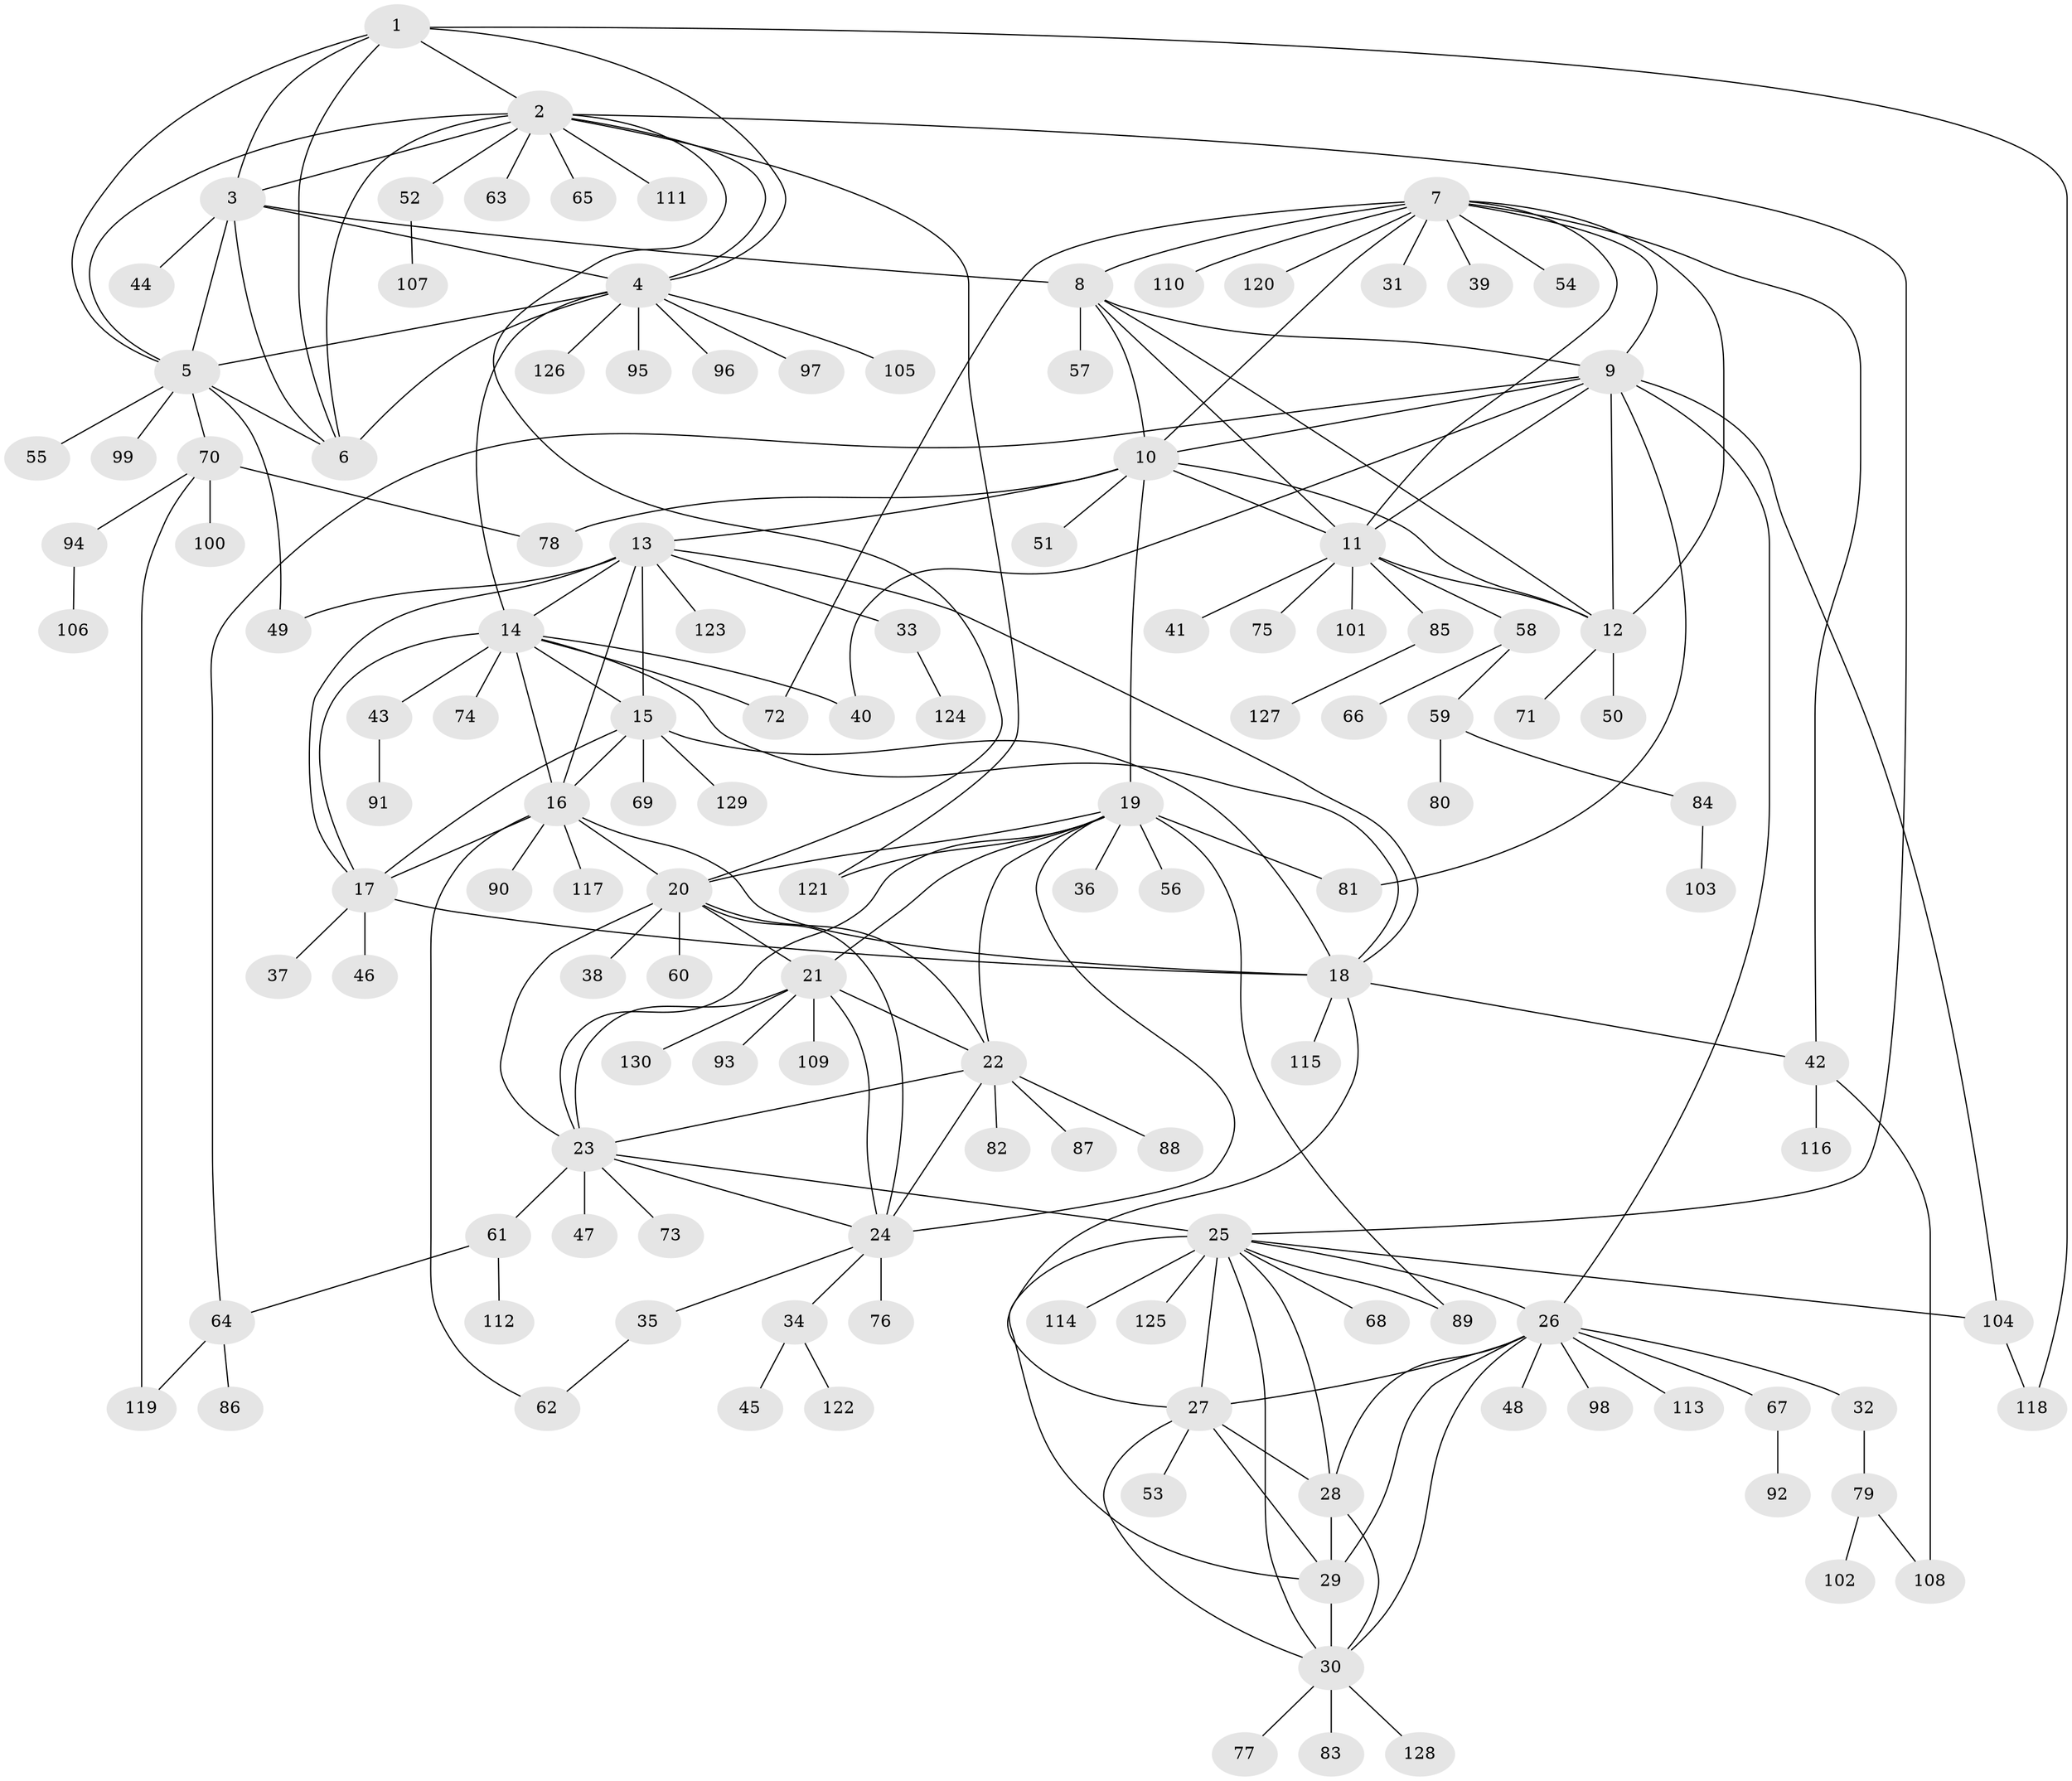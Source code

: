 // coarse degree distribution, {1: 0.8846153846153846, 5: 0.038461538461538464, 10: 0.019230769230769232, 17: 0.019230769230769232, 9: 0.019230769230769232, 16: 0.019230769230769232}
// Generated by graph-tools (version 1.1) at 2025/58/03/04/25 21:58:19]
// undirected, 130 vertices, 199 edges
graph export_dot {
graph [start="1"]
  node [color=gray90,style=filled];
  1;
  2;
  3;
  4;
  5;
  6;
  7;
  8;
  9;
  10;
  11;
  12;
  13;
  14;
  15;
  16;
  17;
  18;
  19;
  20;
  21;
  22;
  23;
  24;
  25;
  26;
  27;
  28;
  29;
  30;
  31;
  32;
  33;
  34;
  35;
  36;
  37;
  38;
  39;
  40;
  41;
  42;
  43;
  44;
  45;
  46;
  47;
  48;
  49;
  50;
  51;
  52;
  53;
  54;
  55;
  56;
  57;
  58;
  59;
  60;
  61;
  62;
  63;
  64;
  65;
  66;
  67;
  68;
  69;
  70;
  71;
  72;
  73;
  74;
  75;
  76;
  77;
  78;
  79;
  80;
  81;
  82;
  83;
  84;
  85;
  86;
  87;
  88;
  89;
  90;
  91;
  92;
  93;
  94;
  95;
  96;
  97;
  98;
  99;
  100;
  101;
  102;
  103;
  104;
  105;
  106;
  107;
  108;
  109;
  110;
  111;
  112;
  113;
  114;
  115;
  116;
  117;
  118;
  119;
  120;
  121;
  122;
  123;
  124;
  125;
  126;
  127;
  128;
  129;
  130;
  1 -- 2;
  1 -- 3;
  1 -- 4;
  1 -- 5;
  1 -- 6;
  1 -- 118;
  2 -- 3;
  2 -- 4;
  2 -- 5;
  2 -- 6;
  2 -- 20;
  2 -- 25;
  2 -- 52;
  2 -- 63;
  2 -- 65;
  2 -- 111;
  2 -- 121;
  3 -- 4;
  3 -- 5;
  3 -- 6;
  3 -- 8;
  3 -- 44;
  4 -- 5;
  4 -- 6;
  4 -- 14;
  4 -- 95;
  4 -- 96;
  4 -- 97;
  4 -- 105;
  4 -- 126;
  5 -- 6;
  5 -- 49;
  5 -- 55;
  5 -- 70;
  5 -- 99;
  7 -- 8;
  7 -- 9;
  7 -- 10;
  7 -- 11;
  7 -- 12;
  7 -- 31;
  7 -- 39;
  7 -- 42;
  7 -- 54;
  7 -- 72;
  7 -- 110;
  7 -- 120;
  8 -- 9;
  8 -- 10;
  8 -- 11;
  8 -- 12;
  8 -- 57;
  9 -- 10;
  9 -- 11;
  9 -- 12;
  9 -- 26;
  9 -- 40;
  9 -- 64;
  9 -- 81;
  9 -- 104;
  10 -- 11;
  10 -- 12;
  10 -- 13;
  10 -- 19;
  10 -- 51;
  10 -- 78;
  11 -- 12;
  11 -- 41;
  11 -- 58;
  11 -- 75;
  11 -- 85;
  11 -- 101;
  12 -- 50;
  12 -- 71;
  13 -- 14;
  13 -- 15;
  13 -- 16;
  13 -- 17;
  13 -- 18;
  13 -- 33;
  13 -- 49;
  13 -- 123;
  14 -- 15;
  14 -- 16;
  14 -- 17;
  14 -- 18;
  14 -- 40;
  14 -- 43;
  14 -- 72;
  14 -- 74;
  15 -- 16;
  15 -- 17;
  15 -- 18;
  15 -- 69;
  15 -- 129;
  16 -- 17;
  16 -- 18;
  16 -- 20;
  16 -- 62;
  16 -- 90;
  16 -- 117;
  17 -- 18;
  17 -- 37;
  17 -- 46;
  18 -- 27;
  18 -- 42;
  18 -- 115;
  19 -- 20;
  19 -- 21;
  19 -- 22;
  19 -- 23;
  19 -- 24;
  19 -- 36;
  19 -- 56;
  19 -- 81;
  19 -- 89;
  19 -- 121;
  20 -- 21;
  20 -- 22;
  20 -- 23;
  20 -- 24;
  20 -- 38;
  20 -- 60;
  21 -- 22;
  21 -- 23;
  21 -- 24;
  21 -- 93;
  21 -- 109;
  21 -- 130;
  22 -- 23;
  22 -- 24;
  22 -- 82;
  22 -- 87;
  22 -- 88;
  23 -- 24;
  23 -- 25;
  23 -- 47;
  23 -- 61;
  23 -- 73;
  24 -- 34;
  24 -- 35;
  24 -- 76;
  25 -- 26;
  25 -- 27;
  25 -- 28;
  25 -- 29;
  25 -- 30;
  25 -- 68;
  25 -- 89;
  25 -- 104;
  25 -- 114;
  25 -- 125;
  26 -- 27;
  26 -- 28;
  26 -- 29;
  26 -- 30;
  26 -- 32;
  26 -- 48;
  26 -- 67;
  26 -- 98;
  26 -- 113;
  27 -- 28;
  27 -- 29;
  27 -- 30;
  27 -- 53;
  28 -- 29;
  28 -- 30;
  29 -- 30;
  30 -- 77;
  30 -- 83;
  30 -- 128;
  32 -- 79;
  33 -- 124;
  34 -- 45;
  34 -- 122;
  35 -- 62;
  42 -- 108;
  42 -- 116;
  43 -- 91;
  52 -- 107;
  58 -- 59;
  58 -- 66;
  59 -- 80;
  59 -- 84;
  61 -- 64;
  61 -- 112;
  64 -- 86;
  64 -- 119;
  67 -- 92;
  70 -- 78;
  70 -- 94;
  70 -- 100;
  70 -- 119;
  79 -- 102;
  79 -- 108;
  84 -- 103;
  85 -- 127;
  94 -- 106;
  104 -- 118;
}
